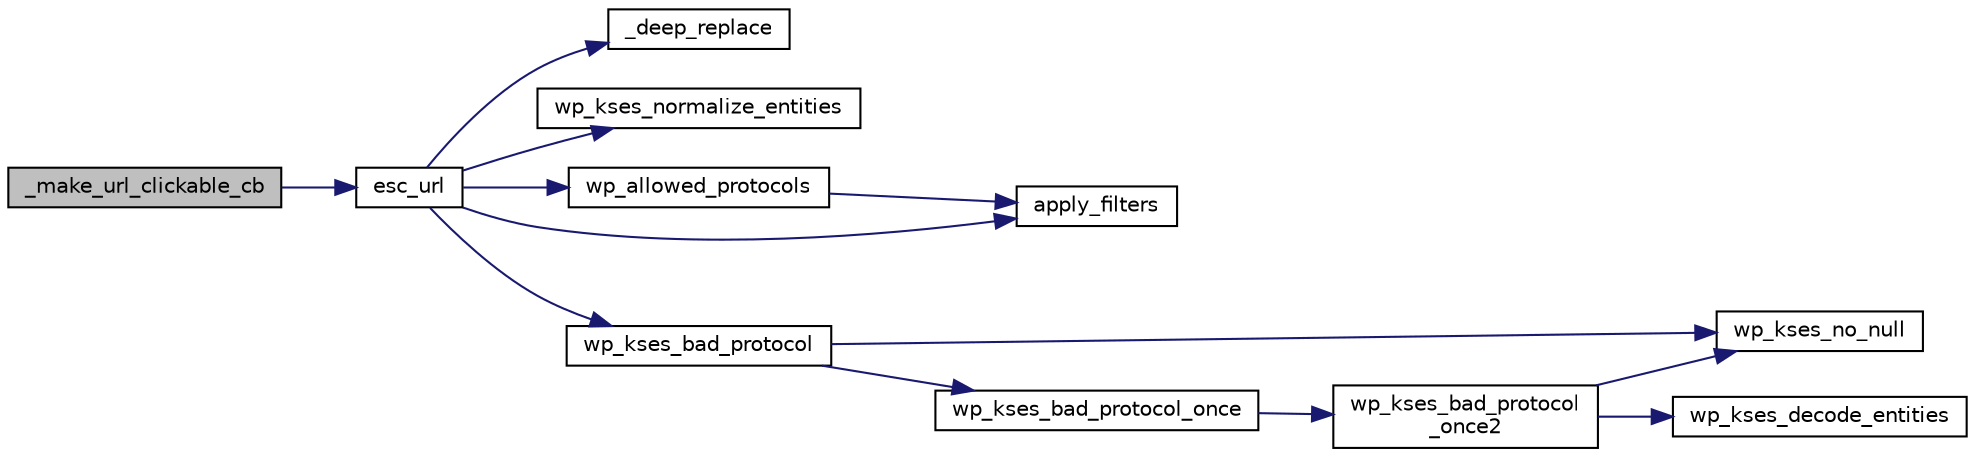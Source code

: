 digraph "_make_url_clickable_cb"
{
  edge [fontname="Helvetica",fontsize="10",labelfontname="Helvetica",labelfontsize="10"];
  node [fontname="Helvetica",fontsize="10",shape=record];
  rankdir="LR";
  Node1 [label="_make_url_clickable_cb",height=0.2,width=0.4,color="black", fillcolor="grey75", style="filled", fontcolor="black"];
  Node1 -> Node2 [color="midnightblue",fontsize="10",style="solid",fontname="Helvetica"];
  Node2 [label="esc_url",height=0.2,width=0.4,color="black", fillcolor="white", style="filled",URL="$formatting_8php.html#a42f495a436026ff2811d0d80caca937d"];
  Node2 -> Node3 [color="midnightblue",fontsize="10",style="solid",fontname="Helvetica"];
  Node3 [label="_deep_replace",height=0.2,width=0.4,color="black", fillcolor="white", style="filled",URL="$formatting_8php.html#a07cee162d2dea8a7e788f6542534490a"];
  Node2 -> Node4 [color="midnightblue",fontsize="10",style="solid",fontname="Helvetica"];
  Node4 [label="wp_kses_normalize_entities",height=0.2,width=0.4,color="black", fillcolor="white", style="filled",URL="$kses_8php.html#abc0e5ed7e9bad89cc998a35b48653fdb"];
  Node2 -> Node5 [color="midnightblue",fontsize="10",style="solid",fontname="Helvetica"];
  Node5 [label="wp_allowed_protocols",height=0.2,width=0.4,color="black", fillcolor="white", style="filled",URL="$wp-includes_2functions_8php.html#a410d6d8e60b99a2fbc62fe8116978711"];
  Node5 -> Node6 [color="midnightblue",fontsize="10",style="solid",fontname="Helvetica"];
  Node6 [label="apply_filters",height=0.2,width=0.4,color="black", fillcolor="white", style="filled",URL="$load-scripts_8php.html#a54639394aa645a2277ea41f3cbd23247"];
  Node2 -> Node7 [color="midnightblue",fontsize="10",style="solid",fontname="Helvetica"];
  Node7 [label="wp_kses_bad_protocol",height=0.2,width=0.4,color="black", fillcolor="white", style="filled",URL="$kses_8php.html#a6164e160cf41fb1682f086b13ce434a0"];
  Node7 -> Node8 [color="midnightblue",fontsize="10",style="solid",fontname="Helvetica"];
  Node8 [label="wp_kses_no_null",height=0.2,width=0.4,color="black", fillcolor="white", style="filled",URL="$kses_8php.html#a6a32ba00333b67cff42a76ec3762e5c3"];
  Node7 -> Node9 [color="midnightblue",fontsize="10",style="solid",fontname="Helvetica"];
  Node9 [label="wp_kses_bad_protocol_once",height=0.2,width=0.4,color="black", fillcolor="white", style="filled",URL="$kses_8php.html#aa6eca37343aa293023e9f5b068bd453f"];
  Node9 -> Node10 [color="midnightblue",fontsize="10",style="solid",fontname="Helvetica"];
  Node10 [label="wp_kses_bad_protocol\l_once2",height=0.2,width=0.4,color="black", fillcolor="white", style="filled",URL="$kses_8php.html#a6a97826fbe8f92352f4acc5143cdb0f7"];
  Node10 -> Node11 [color="midnightblue",fontsize="10",style="solid",fontname="Helvetica"];
  Node11 [label="wp_kses_decode_entities",height=0.2,width=0.4,color="black", fillcolor="white", style="filled",URL="$kses_8php.html#a6b7c56d4169bffd3e6943c570f4c4b94"];
  Node10 -> Node8 [color="midnightblue",fontsize="10",style="solid",fontname="Helvetica"];
  Node2 -> Node6 [color="midnightblue",fontsize="10",style="solid",fontname="Helvetica"];
}
